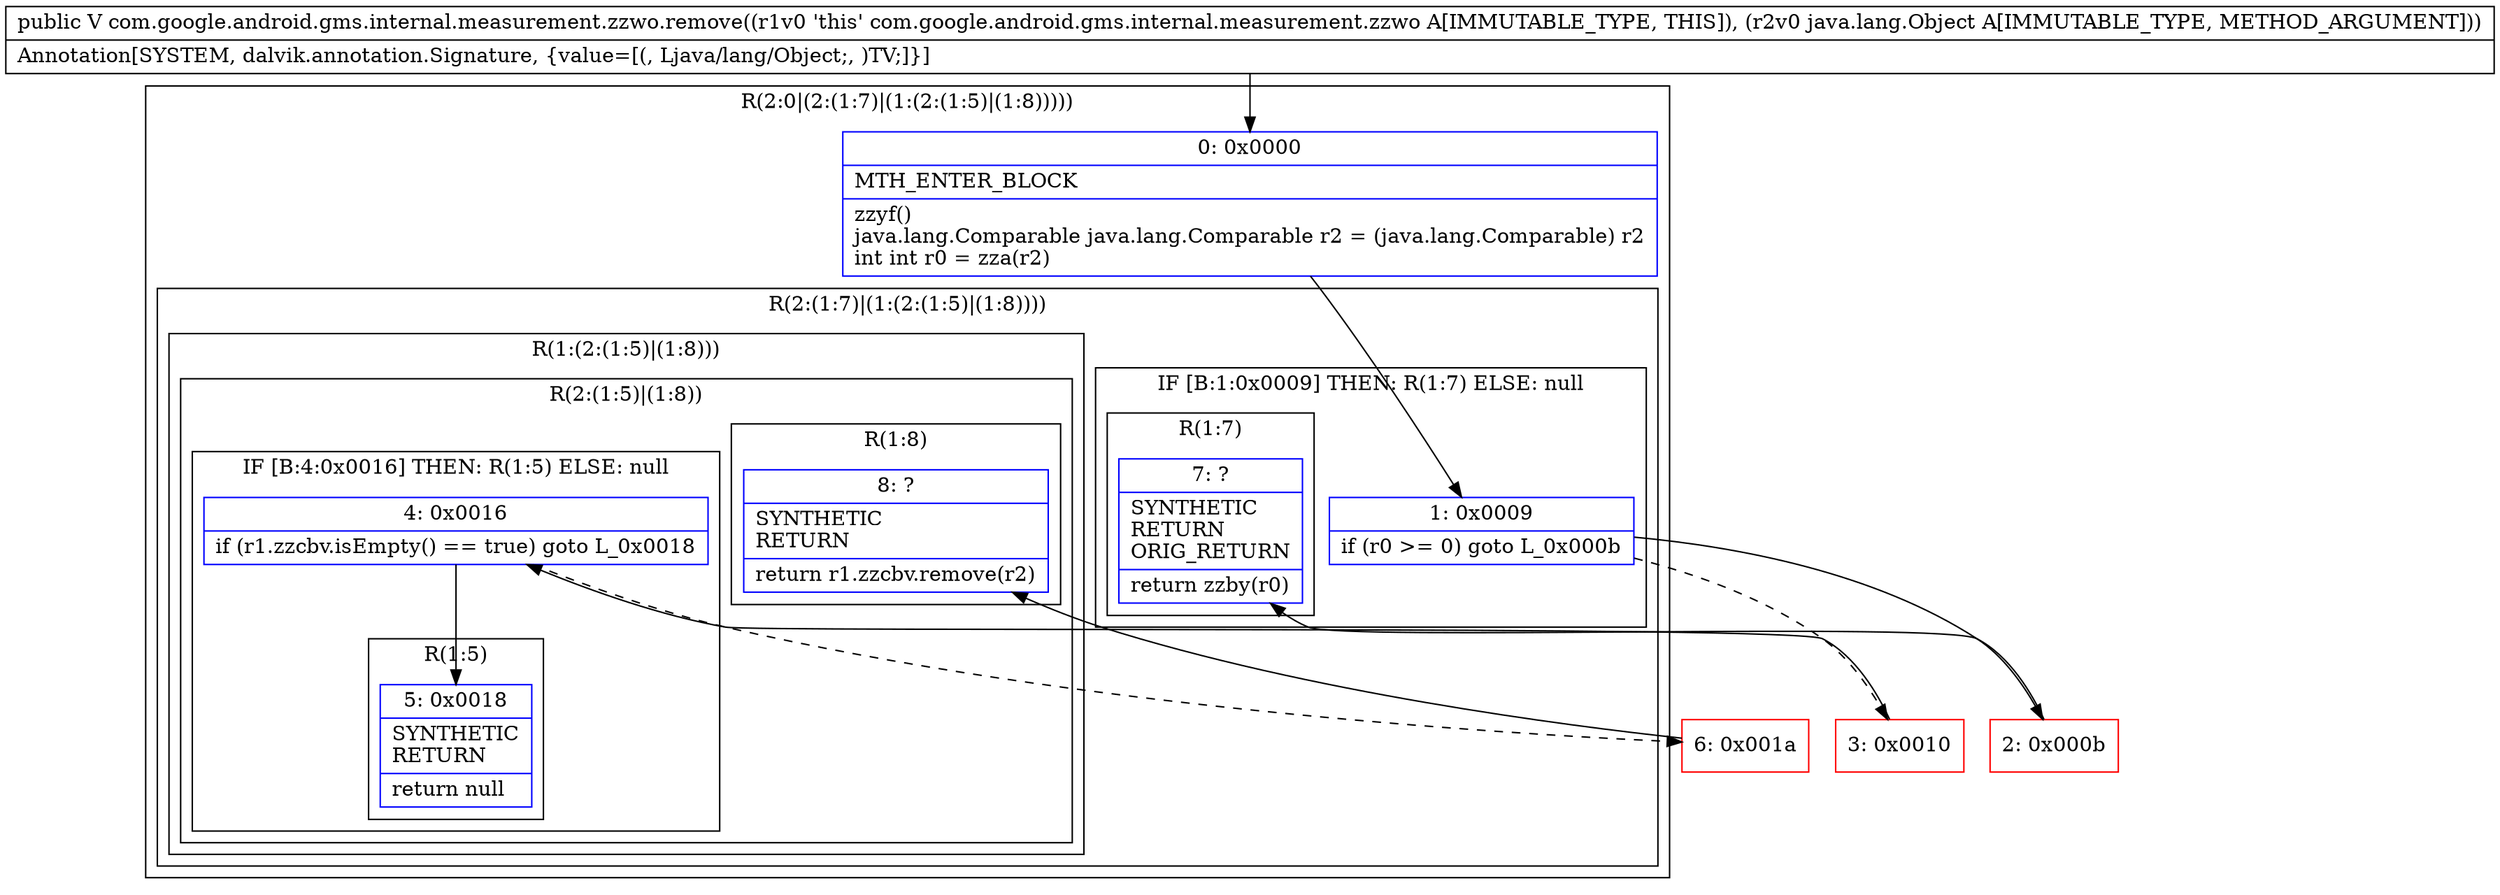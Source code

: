 digraph "CFG forcom.google.android.gms.internal.measurement.zzwo.remove(Ljava\/lang\/Object;)Ljava\/lang\/Object;" {
subgraph cluster_Region_2048021352 {
label = "R(2:0|(2:(1:7)|(1:(2:(1:5)|(1:8)))))";
node [shape=record,color=blue];
Node_0 [shape=record,label="{0\:\ 0x0000|MTH_ENTER_BLOCK\l|zzyf()\ljava.lang.Comparable java.lang.Comparable r2 = (java.lang.Comparable) r2\lint int r0 = zza(r2)\l}"];
subgraph cluster_Region_1895482648 {
label = "R(2:(1:7)|(1:(2:(1:5)|(1:8))))";
node [shape=record,color=blue];
subgraph cluster_IfRegion_1369773201 {
label = "IF [B:1:0x0009] THEN: R(1:7) ELSE: null";
node [shape=record,color=blue];
Node_1 [shape=record,label="{1\:\ 0x0009|if (r0 \>= 0) goto L_0x000b\l}"];
subgraph cluster_Region_1372452292 {
label = "R(1:7)";
node [shape=record,color=blue];
Node_7 [shape=record,label="{7\:\ ?|SYNTHETIC\lRETURN\lORIG_RETURN\l|return zzby(r0)\l}"];
}
}
subgraph cluster_Region_379181854 {
label = "R(1:(2:(1:5)|(1:8)))";
node [shape=record,color=blue];
subgraph cluster_Region_1464006564 {
label = "R(2:(1:5)|(1:8))";
node [shape=record,color=blue];
subgraph cluster_IfRegion_61556809 {
label = "IF [B:4:0x0016] THEN: R(1:5) ELSE: null";
node [shape=record,color=blue];
Node_4 [shape=record,label="{4\:\ 0x0016|if (r1.zzcbv.isEmpty() == true) goto L_0x0018\l}"];
subgraph cluster_Region_635412257 {
label = "R(1:5)";
node [shape=record,color=blue];
Node_5 [shape=record,label="{5\:\ 0x0018|SYNTHETIC\lRETURN\l|return null\l}"];
}
}
subgraph cluster_Region_2074302194 {
label = "R(1:8)";
node [shape=record,color=blue];
Node_8 [shape=record,label="{8\:\ ?|SYNTHETIC\lRETURN\l|return r1.zzcbv.remove(r2)\l}"];
}
}
}
}
}
Node_2 [shape=record,color=red,label="{2\:\ 0x000b}"];
Node_3 [shape=record,color=red,label="{3\:\ 0x0010}"];
Node_6 [shape=record,color=red,label="{6\:\ 0x001a}"];
MethodNode[shape=record,label="{public V com.google.android.gms.internal.measurement.zzwo.remove((r1v0 'this' com.google.android.gms.internal.measurement.zzwo A[IMMUTABLE_TYPE, THIS]), (r2v0 java.lang.Object A[IMMUTABLE_TYPE, METHOD_ARGUMENT]))  | Annotation[SYSTEM, dalvik.annotation.Signature, \{value=[(, Ljava\/lang\/Object;, )TV;]\}]\l}"];
MethodNode -> Node_0;
Node_0 -> Node_1;
Node_1 -> Node_2;
Node_1 -> Node_3[style=dashed];
Node_4 -> Node_5;
Node_4 -> Node_6[style=dashed];
Node_2 -> Node_7;
Node_3 -> Node_4;
Node_6 -> Node_8;
}

